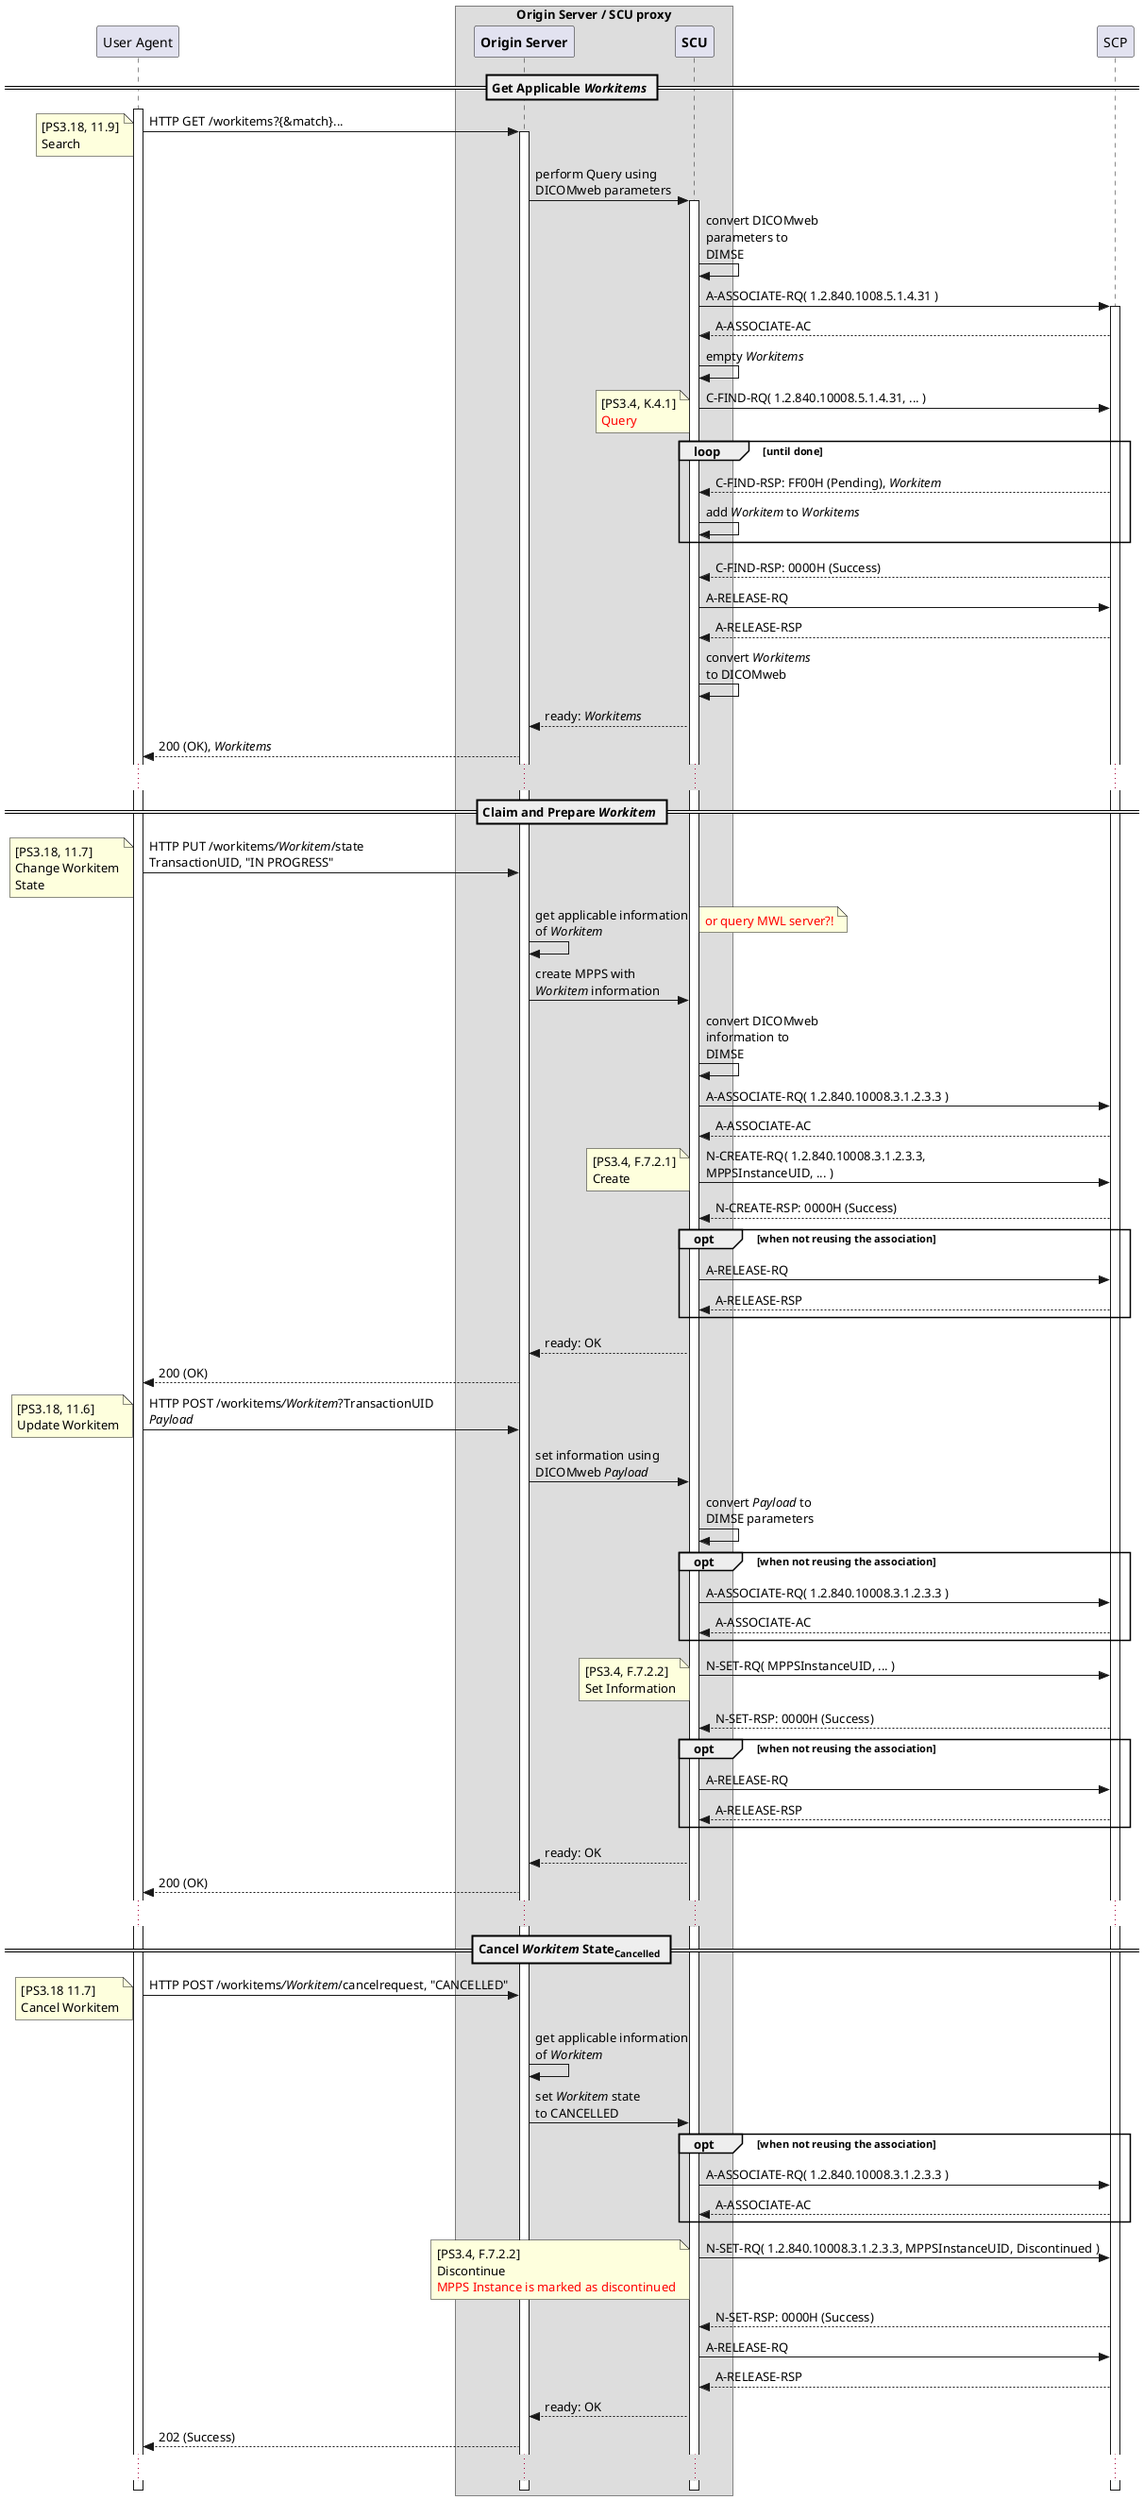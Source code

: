 @startuml SCP-UA Proxy
!pragma teoz true
skinparam style strictuml
hide footbox

participant "User Agent" as UA
box Origin Server / SCU proxy
  participant "**Origin Server**" as OS
  participant "**SCU**" as SCU
end box
participant "SCP" as SCP

== Get Applicable //Workitems// ==
activate UA
UA -> OS: HTTP GET /workitems?{&match}...
activate OS
note left: [PS3.18, 11.9]\nSearch
OS -> SCU: perform Query using\nDICOMweb parameters
activate SCU
SCU -> SCU: convert DICOMweb\nparameters to\nDIMSE
SCU -> SCP: A-ASSOCIATE-RQ( 1.2.840.1008.5.1.4.31 )
activate SCP
SCU <-- SCP: A-ASSOCIATE-AC
SCU ->SCU: empty //Workitems//
SCU -> SCP: C-FIND-RQ( 1.2.840.10008.5.1.4.31, ... )
note left: [PS3.4, K.4.1]\n<color:red>Query
loop until done
  SCU <-- SCP: C-FIND-RSP: FF00H (Pending), //Workitem//
  SCU -> SCU: add //Workitem// to //Workitems//
end
SCU <-- SCP: C-FIND-RSP: 0000H (Success)
SCU -> SCP: A-RELEASE-RQ
SCU <-- SCP: A-RELEASE-RSP
SCU -> SCU: convert //Workitems//\nto DICOMweb
OS <-- SCU: ready: //Workitems//
UA <-- OS: 200 (OK), //Workitems//
...

== Claim and Prepare //Workitem// ==
UA -> OS: HTTP PUT /workitems///Workitem///state\nTransactionUID, "IN PROGRESS"
note left: [PS3.18, 11.7]\nChange Workitem\nState
OS -> OS: get applicable information\nof //Workitem//
note right: <color:red>or query MWL server?!
OS -> SCU: create MPPS with\n//Workitem// information
SCU -> SCU: convert DICOMweb\ninformation to\nDIMSE
SCU -> SCP: A-ASSOCIATE-RQ( 1.2.840.10008.3.1.2.3.3 )
SCU <-- SCP: A-ASSOCIATE-AC
SCU -> SCP: N-CREATE-RQ( 1.2.840.10008.3.1.2.3.3, \nMPPSInstanceUID, ... )
note left: [PS3.4, F.7.2.1]\nCreate
SCU <-- SCP: N-CREATE-RSP: 0000H (Success)
opt when not reusing the association
  SCU -> SCP: A-RELEASE-RQ
  SCU <-- SCP: A-RELEASE-RSP
end
OS <-- SCU: ready: OK
UA <-- OS: 200 (OK)

UA -> OS: HTTP POST /workitems///Workitem//?TransactionUID\n//Payload//
note left: [PS3.18, 11.6]\nUpdate Workitem
OS -> SCU: set information using\nDICOMweb //Payload//
SCU -> SCU: convert //Payload// to\nDIMSE parameters
opt when not reusing the association
  SCU -> SCP: A-ASSOCIATE-RQ( 1.2.840.10008.3.1.2.3.3 )
  SCU <-- SCP: A-ASSOCIATE-AC
end
SCU -> SCP: N-SET-RQ( MPPSInstanceUID, ... )
note left: [PS3.4, F.7.2.2]\nSet Information
SCU <-- SCP: N-SET-RSP: 0000H (Success)
opt when not reusing the association
  SCU -> SCP: A-RELEASE-RQ
  SCU <-- SCP: A-RELEASE-RSP
end
OS <-- SCU: ready: OK
UA <-- OS: 200 (OK)
...
== Cancel //Workitem// State<sub>Cancelled</sub> ==
UA -> OS: HTTP POST /workitems///Workitem///cancelrequest, "CANCELLED"
note left: [PS3.18 11.7]\nCancel Workitem
OS -> OS: get applicable information\nof //Workitem//
OS -> SCU: set //Workitem// state\nto CANCELLED
opt when not reusing the association
  SCU -> SCP: A-ASSOCIATE-RQ( 1.2.840.10008.3.1.2.3.3 )
  SCU <-- SCP: A-ASSOCIATE-AC
end
SCU -> SCP: N-SET-RQ( 1.2.840.10008.3.1.2.3.3, MPPSInstanceUID, Discontinued )
note left: [PS3.4, F.7.2.2]\nDiscontinue\n<color:red>MPPS Instance is marked as discontinued
SCU <-- SCP: N-SET-RSP: 0000H (Success)
SCU -> SCP: A-RELEASE-RQ
SCU <-- SCP: A-RELEASE-RSP
OS <-- SCU: ready: OK
UA <-- OS: 202 (Success)
...